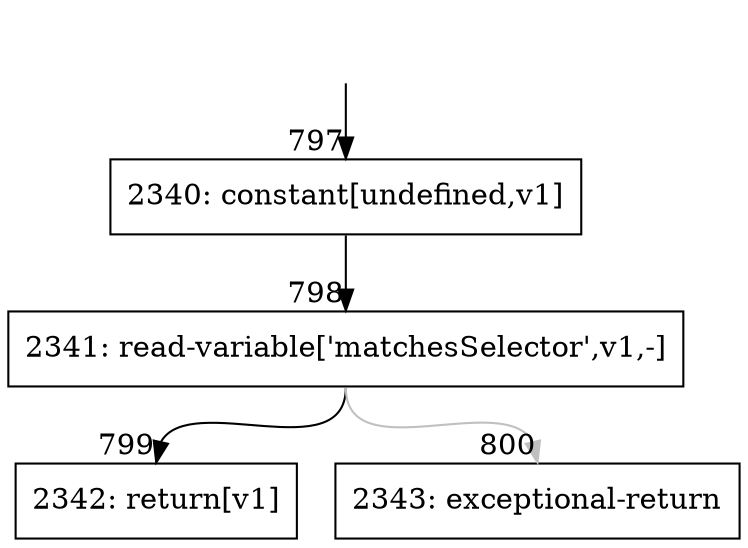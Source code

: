digraph {
rankdir="TD"
BB_entry72[shape=none,label=""];
BB_entry72 -> BB797 [tailport=s, headport=n, headlabel="    797"]
BB797 [shape=record label="{2340: constant[undefined,v1]}" ] 
BB797 -> BB798 [tailport=s, headport=n, headlabel="      798"]
BB798 [shape=record label="{2341: read-variable['matchesSelector',v1,-]}" ] 
BB798 -> BB799 [tailport=s, headport=n, headlabel="      799"]
BB798 -> BB800 [tailport=s, headport=n, color=gray, headlabel="      800"]
BB799 [shape=record label="{2342: return[v1]}" ] 
BB800 [shape=record label="{2343: exceptional-return}" ] 
//#$~ 1191
}
